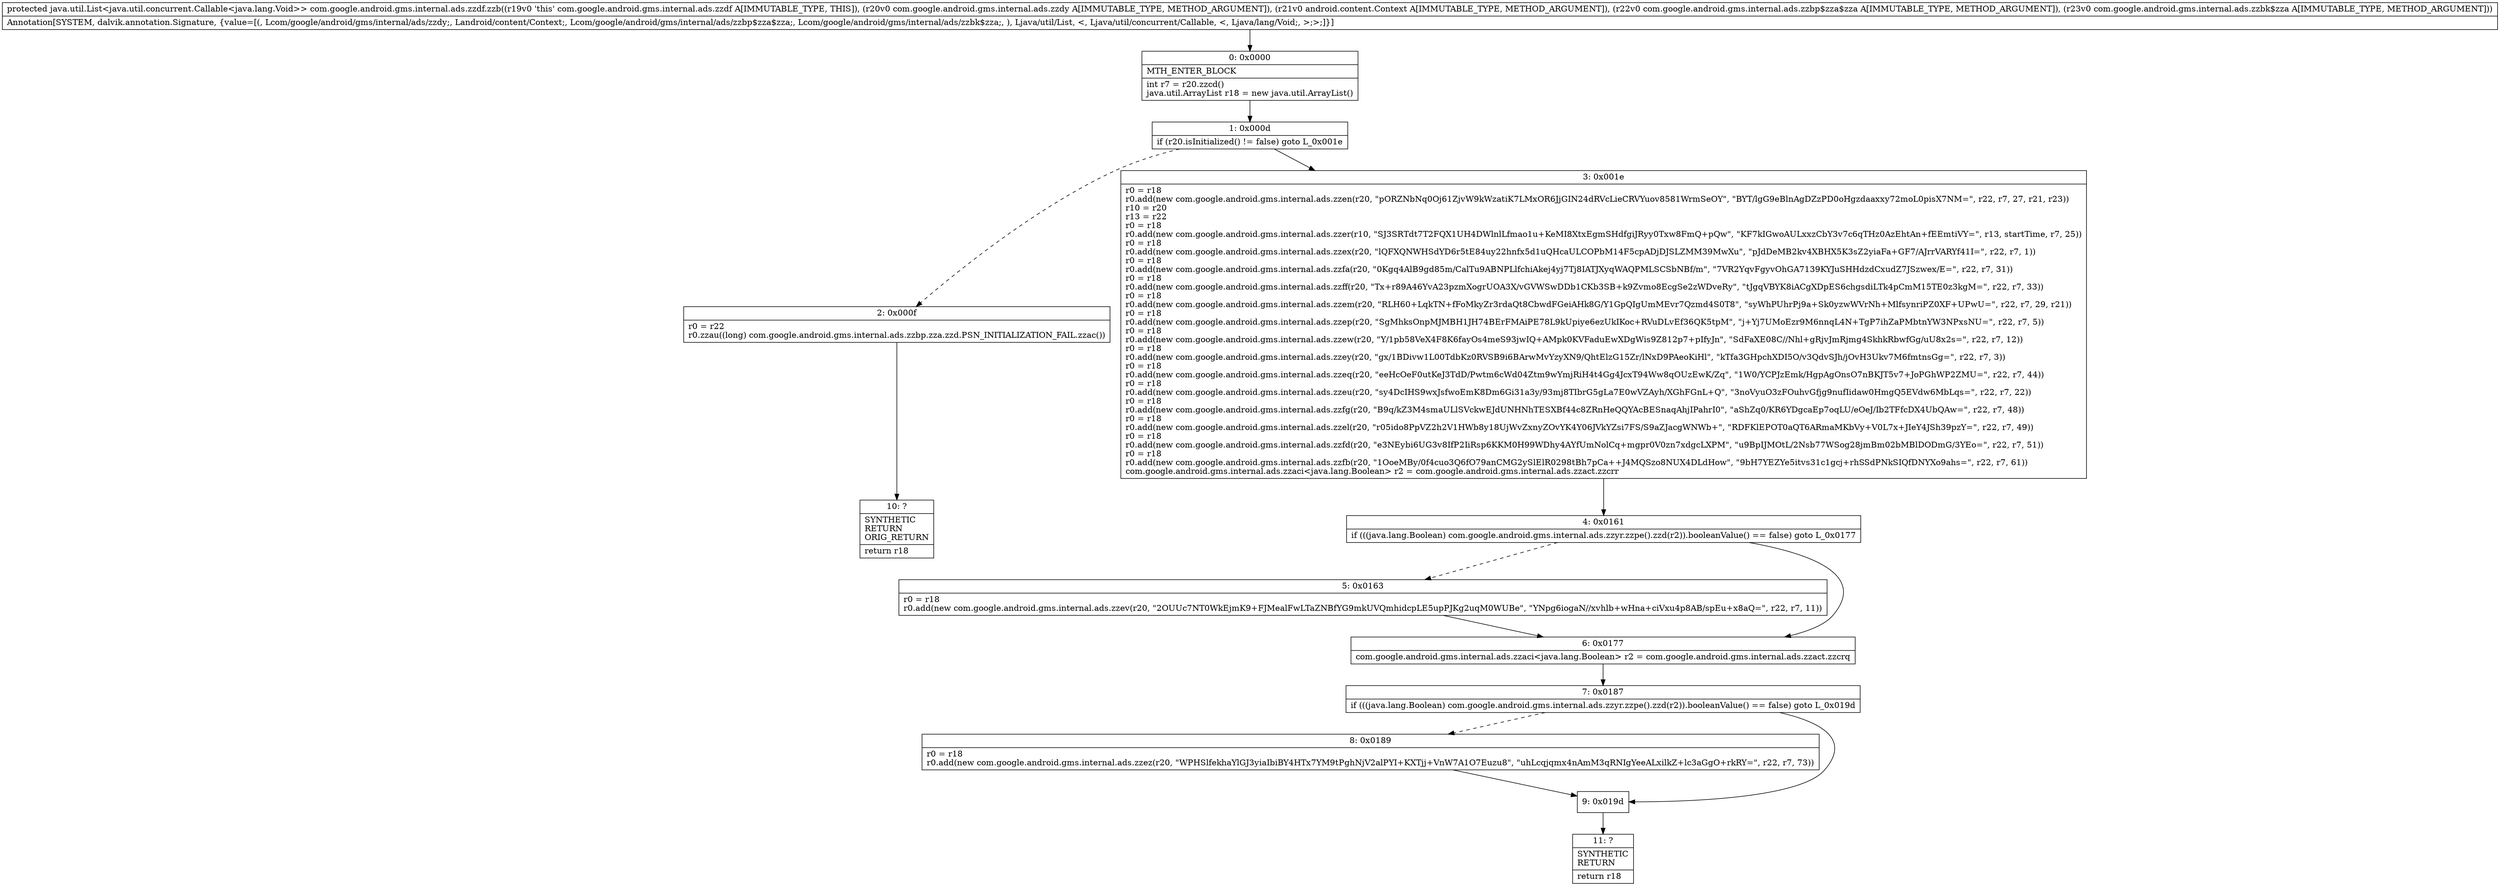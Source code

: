 digraph "CFG forcom.google.android.gms.internal.ads.zzdf.zzb(Lcom\/google\/android\/gms\/internal\/ads\/zzdy;Landroid\/content\/Context;Lcom\/google\/android\/gms\/internal\/ads\/zzbp$zza$zza;Lcom\/google\/android\/gms\/internal\/ads\/zzbk$zza;)Ljava\/util\/List;" {
Node_0 [shape=record,label="{0\:\ 0x0000|MTH_ENTER_BLOCK\l|int r7 = r20.zzcd()\ljava.util.ArrayList r18 = new java.util.ArrayList()\l}"];
Node_1 [shape=record,label="{1\:\ 0x000d|if (r20.isInitialized() != false) goto L_0x001e\l}"];
Node_2 [shape=record,label="{2\:\ 0x000f|r0 = r22\lr0.zzau((long) com.google.android.gms.internal.ads.zzbp.zza.zzd.PSN_INITIALIZATION_FAIL.zzac())\l}"];
Node_3 [shape=record,label="{3\:\ 0x001e|r0 = r18\lr0.add(new com.google.android.gms.internal.ads.zzen(r20, \"pORZNbNq0Oj61ZjvW9kWzatiK7LMxOR6JjGIN24dRVcLieCRVYuov8581WrmSeOY\", \"BYT\/lgG9eBlnAgDZzPD0oHgzdaaxxy72moL0pisX7NM=\", r22, r7, 27, r21, r23))\lr10 = r20\lr13 = r22\lr0 = r18\lr0.add(new com.google.android.gms.internal.ads.zzer(r10, \"SJ3SRTdt7T2FQX1UH4DWlnlLfmao1u+KeMI8XtxEgmSHdfgiJRyy0Txw8FmQ+pQw\", \"KF7kIGwoAULxxzCbY3v7c6qTHz0AzEhtAn+fEEmtiVY=\", r13, startTime, r7, 25))\lr0 = r18\lr0.add(new com.google.android.gms.internal.ads.zzex(r20, \"lQFXQNWHSdYD6r5tE84uy22hnfx5d1uQHcaULCOPbM14F5cpADjDJSLZMM39MwXu\", \"pJdDeMB2kv4XBHX5K3sZ2yiaFa+GF7\/AJrrVARYf41I=\", r22, r7, 1))\lr0 = r18\lr0.add(new com.google.android.gms.internal.ads.zzfa(r20, \"0Kgq4AlB9gd85m\/CalTu9ABNPLlfchiAkej4yj7Tj8IATJXyqWAQPMLSCSbNBf\/m\", \"7VR2YqvFgyvOhGA7139KYJuSHHdzdCxudZ7JSzwex\/E=\", r22, r7, 31))\lr0 = r18\lr0.add(new com.google.android.gms.internal.ads.zzff(r20, \"Tx+r89A46YvA23pzmXogrUOA3X\/vGVWSwDDb1CKb3SB+k9Zvmo8EcgSe2zWDveRy\", \"tJgqVBYK8iACgXDpES6chgsdiLTk4pCmM15TE0z3kgM=\", r22, r7, 33))\lr0 = r18\lr0.add(new com.google.android.gms.internal.ads.zzem(r20, \"RLH60+LqkTN+fFoMkyZr3rdaQt8CbwdFGeiAHk8G\/Y1GpQIgUmMEvr7Qzmd4S0T8\", \"syWhPUhrPj9a+Sk0yzwWVrNh+MlfsynriPZ0XF+UPwU=\", r22, r7, 29, r21))\lr0 = r18\lr0.add(new com.google.android.gms.internal.ads.zzep(r20, \"SgMhksOnpMJMBH1JH74BErFMAiPE78L9kUpiye6ezUkIKoc+RVuDLvEf36QK5tpM\", \"j+Yj7UMoEzr9M6nnqL4N+TgP7ihZaPMbtnYW3NPxsNU=\", r22, r7, 5))\lr0 = r18\lr0.add(new com.google.android.gms.internal.ads.zzew(r20, \"Y\/1pb58VeX4F8K6fayOs4meS93jwIQ+AMpk0KVFaduEwXDgWis9Z812p7+pIfyJn\", \"SdFaXE08C\/\/Nhl+gRjvJmRjmg4SkhkRbwfGg\/uU8x2s=\", r22, r7, 12))\lr0 = r18\lr0.add(new com.google.android.gms.internal.ads.zzey(r20, \"gx\/1BDivw1L00TdbKz0RVSB9i6BArwMvYzyXN9\/QhtElzG15Zr\/lNxD9PAeoKiHl\", \"kTfa3GHpchXDI5O\/v3QdvSJh\/jOvH3Ukv7M6fmtnsGg=\", r22, r7, 3))\lr0 = r18\lr0.add(new com.google.android.gms.internal.ads.zzeq(r20, \"eeHcOeF0utKeJ3TdD\/Pwtm6cWd04Ztm9wYmjRiH4t4Gg4JcxT94Ww8qOUzEwK\/Zq\", \"1W0\/YCPJzEmk\/HgpAgOnsO7nBKJT5v7+JoPGhWP2ZMU=\", r22, r7, 44))\lr0 = r18\lr0.add(new com.google.android.gms.internal.ads.zzeu(r20, \"sy4DcIHS9wxJsfwoEmK8Dm6Gi31a3y\/93mj8TIbrG5gLa7E0wVZAyh\/XGhFGnL+Q\", \"3noVyuO3zFOuhvGfjg9nufIidaw0HmgQ5EVdw6MbLqs=\", r22, r7, 22))\lr0 = r18\lr0.add(new com.google.android.gms.internal.ads.zzfg(r20, \"B9q\/kZ3M4smaULlSVckwEJdUNHNhTESXBf44c8ZRnHeQQYAcBESnaqAhjIPahrI0\", \"aShZq0\/KR6YDgcaEp7oqLU\/eOeJ\/Ib2TFfcDX4UbQAw=\", r22, r7, 48))\lr0 = r18\lr0.add(new com.google.android.gms.internal.ads.zzel(r20, \"r05ido8PpVZ2h2V1HWb8y18UjWvZxnyZOvYK4Y06JVkYZsi7FS\/S9aZJacgWNWb+\", \"RDFKlEPOT0aQT6ARmaMKbVy+V0L7x+JIeY4JSh39pzY=\", r22, r7, 49))\lr0 = r18\lr0.add(new com.google.android.gms.internal.ads.zzfd(r20, \"e3NEybi6UG3v8IfP2IiRsp6KKM0H99WDhy4AYfUmNolCq+mgpr0V0zn7xdgcLXPM\", \"u9BpIJMOtL\/2Nsb77WSog28jmBm02bMBlDODmG\/3YEo=\", r22, r7, 51))\lr0 = r18\lr0.add(new com.google.android.gms.internal.ads.zzfb(r20, \"1OoeMBy\/0f4cuo3Q6fO79anCMG2ySlElR0298tBh7pCa++J4MQSzo8NUX4DLdHow\", \"9bH7YEZYe5itvs31c1gcj+rhSSdPNkSIQfDNYXo9ahs=\", r22, r7, 61))\lcom.google.android.gms.internal.ads.zzaci\<java.lang.Boolean\> r2 = com.google.android.gms.internal.ads.zzact.zzcrr\l}"];
Node_4 [shape=record,label="{4\:\ 0x0161|if (((java.lang.Boolean) com.google.android.gms.internal.ads.zzyr.zzpe().zzd(r2)).booleanValue() == false) goto L_0x0177\l}"];
Node_5 [shape=record,label="{5\:\ 0x0163|r0 = r18\lr0.add(new com.google.android.gms.internal.ads.zzev(r20, \"2OUUc7NT0WkEjmK9+FJMealFwLTaZNBfYG9mkUVQmhidcpLE5upPJKg2uqM0WUBe\", \"YNpg6iogaN\/\/xvhlb+wHna+ciVxu4p8AB\/spEu+x8aQ=\", r22, r7, 11))\l}"];
Node_6 [shape=record,label="{6\:\ 0x0177|com.google.android.gms.internal.ads.zzaci\<java.lang.Boolean\> r2 = com.google.android.gms.internal.ads.zzact.zzcrq\l}"];
Node_7 [shape=record,label="{7\:\ 0x0187|if (((java.lang.Boolean) com.google.android.gms.internal.ads.zzyr.zzpe().zzd(r2)).booleanValue() == false) goto L_0x019d\l}"];
Node_8 [shape=record,label="{8\:\ 0x0189|r0 = r18\lr0.add(new com.google.android.gms.internal.ads.zzez(r20, \"WPHSlfekhaYlGJ3yiaIbiBY4HTx7YM9tPghNjV2alPYI+KXTjj+VnW7A1O7Euzu8\", \"uhLcqjqmx4nAmM3qRNIgYeeALxilkZ+lc3aGgO+rkRY=\", r22, r7, 73))\l}"];
Node_9 [shape=record,label="{9\:\ 0x019d}"];
Node_10 [shape=record,label="{10\:\ ?|SYNTHETIC\lRETURN\lORIG_RETURN\l|return r18\l}"];
Node_11 [shape=record,label="{11\:\ ?|SYNTHETIC\lRETURN\l|return r18\l}"];
MethodNode[shape=record,label="{protected java.util.List\<java.util.concurrent.Callable\<java.lang.Void\>\> com.google.android.gms.internal.ads.zzdf.zzb((r19v0 'this' com.google.android.gms.internal.ads.zzdf A[IMMUTABLE_TYPE, THIS]), (r20v0 com.google.android.gms.internal.ads.zzdy A[IMMUTABLE_TYPE, METHOD_ARGUMENT]), (r21v0 android.content.Context A[IMMUTABLE_TYPE, METHOD_ARGUMENT]), (r22v0 com.google.android.gms.internal.ads.zzbp$zza$zza A[IMMUTABLE_TYPE, METHOD_ARGUMENT]), (r23v0 com.google.android.gms.internal.ads.zzbk$zza A[IMMUTABLE_TYPE, METHOD_ARGUMENT]))  | Annotation[SYSTEM, dalvik.annotation.Signature, \{value=[(, Lcom\/google\/android\/gms\/internal\/ads\/zzdy;, Landroid\/content\/Context;, Lcom\/google\/android\/gms\/internal\/ads\/zzbp$zza$zza;, Lcom\/google\/android\/gms\/internal\/ads\/zzbk$zza;, ), Ljava\/util\/List, \<, Ljava\/util\/concurrent\/Callable, \<, Ljava\/lang\/Void;, \>;\>;]\}]\l}"];
MethodNode -> Node_0;
Node_0 -> Node_1;
Node_1 -> Node_2[style=dashed];
Node_1 -> Node_3;
Node_2 -> Node_10;
Node_3 -> Node_4;
Node_4 -> Node_5[style=dashed];
Node_4 -> Node_6;
Node_5 -> Node_6;
Node_6 -> Node_7;
Node_7 -> Node_8[style=dashed];
Node_7 -> Node_9;
Node_8 -> Node_9;
Node_9 -> Node_11;
}

